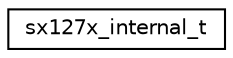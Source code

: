 digraph "Graphical Class Hierarchy"
{
 // LATEX_PDF_SIZE
  edge [fontname="Helvetica",fontsize="10",labelfontname="Helvetica",labelfontsize="10"];
  node [fontname="Helvetica",fontsize="10",shape=record];
  rankdir="LR";
  Node0 [label="sx127x_internal_t",height=0.2,width=0.4,color="black", fillcolor="white", style="filled",URL="$structsx127x__internal__t.html",tooltip="SX127X internal data."];
}
